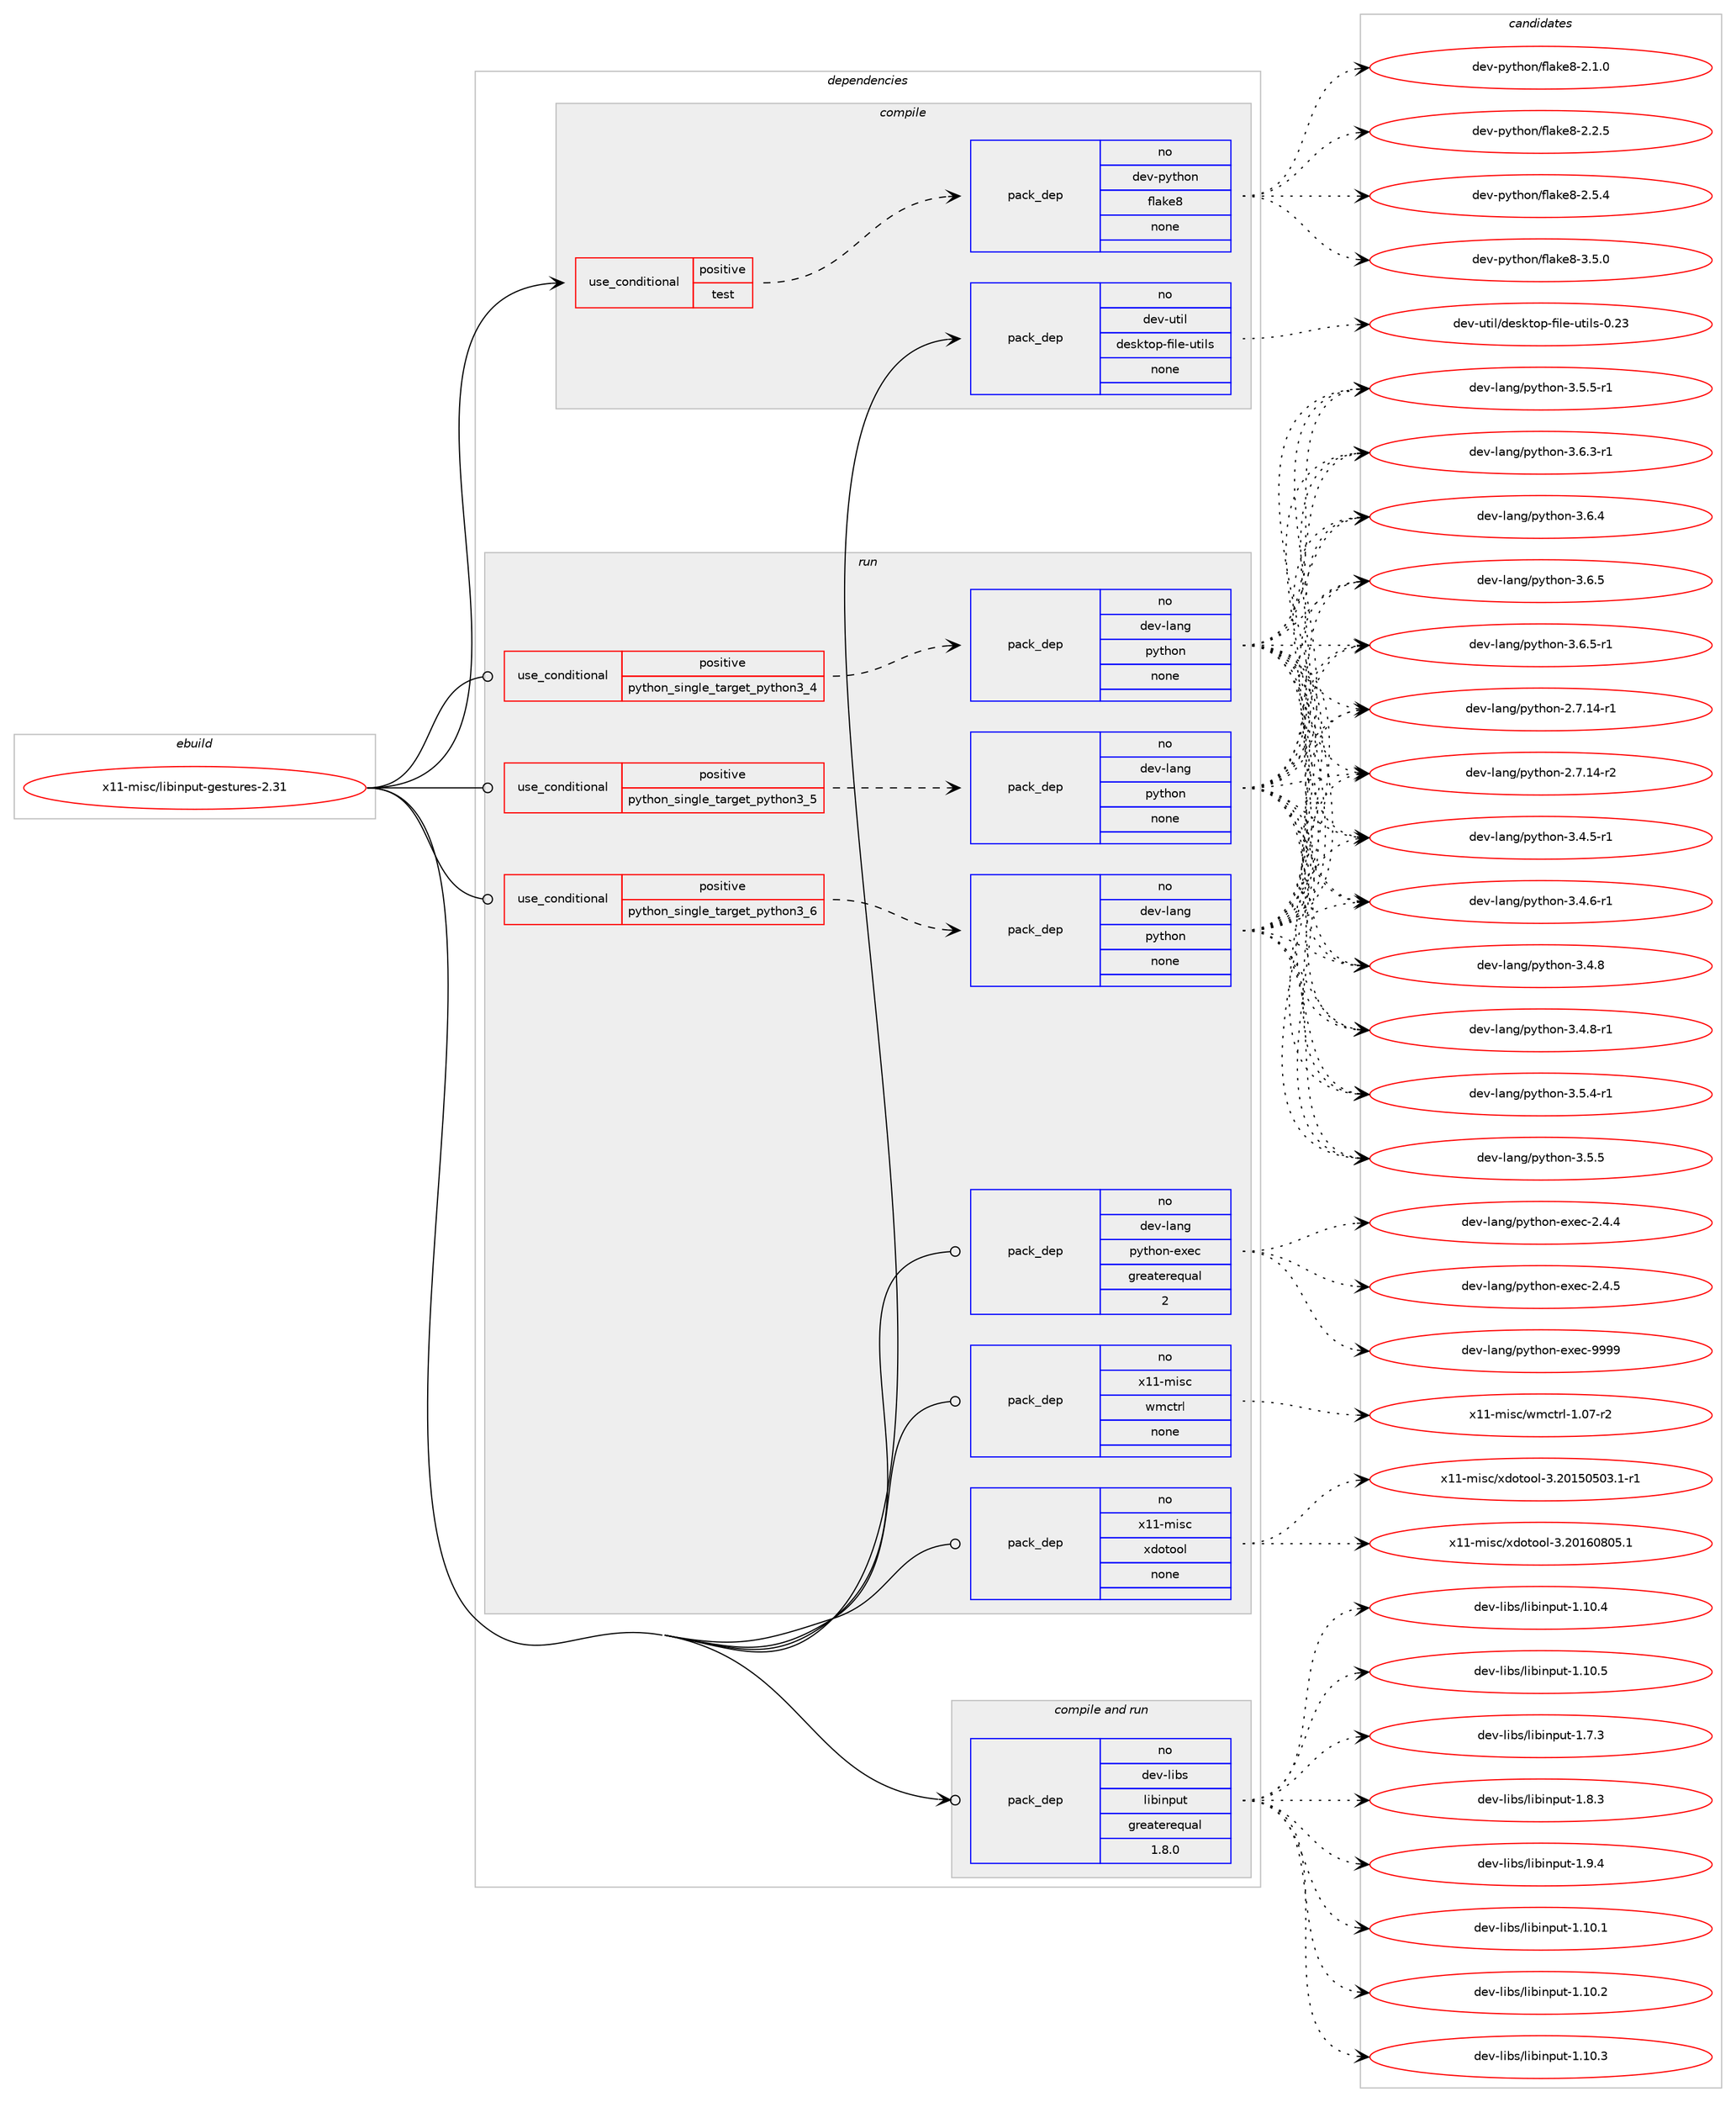 digraph prolog {

# *************
# Graph options
# *************

newrank=true;
concentrate=true;
compound=true;
graph [rankdir=LR,fontname=Helvetica,fontsize=10,ranksep=1.5];#, ranksep=2.5, nodesep=0.2];
edge  [arrowhead=vee];
node  [fontname=Helvetica,fontsize=10];

# **********
# The ebuild
# **********

subgraph cluster_leftcol {
color=gray;
rank=same;
label=<<i>ebuild</i>>;
id [label="x11-misc/libinput-gestures-2.31", color=red, width=4, href="../x11-misc/libinput-gestures-2.31.svg"];
}

# ****************
# The dependencies
# ****************

subgraph cluster_midcol {
color=gray;
label=<<i>dependencies</i>>;
subgraph cluster_compile {
fillcolor="#eeeeee";
style=filled;
label=<<i>compile</i>>;
subgraph cond989 {
dependency9433 [label=<<TABLE BORDER="0" CELLBORDER="1" CELLSPACING="0" CELLPADDING="4"><TR><TD ROWSPAN="3" CELLPADDING="10">use_conditional</TD></TR><TR><TD>positive</TD></TR><TR><TD>test</TD></TR></TABLE>>, shape=none, color=red];
subgraph pack8310 {
dependency9434 [label=<<TABLE BORDER="0" CELLBORDER="1" CELLSPACING="0" CELLPADDING="4" WIDTH="220"><TR><TD ROWSPAN="6" CELLPADDING="30">pack_dep</TD></TR><TR><TD WIDTH="110">no</TD></TR><TR><TD>dev-python</TD></TR><TR><TD>flake8</TD></TR><TR><TD>none</TD></TR><TR><TD></TD></TR></TABLE>>, shape=none, color=blue];
}
dependency9433:e -> dependency9434:w [weight=20,style="dashed",arrowhead="vee"];
}
id:e -> dependency9433:w [weight=20,style="solid",arrowhead="vee"];
subgraph pack8311 {
dependency9435 [label=<<TABLE BORDER="0" CELLBORDER="1" CELLSPACING="0" CELLPADDING="4" WIDTH="220"><TR><TD ROWSPAN="6" CELLPADDING="30">pack_dep</TD></TR><TR><TD WIDTH="110">no</TD></TR><TR><TD>dev-util</TD></TR><TR><TD>desktop-file-utils</TD></TR><TR><TD>none</TD></TR><TR><TD></TD></TR></TABLE>>, shape=none, color=blue];
}
id:e -> dependency9435:w [weight=20,style="solid",arrowhead="vee"];
}
subgraph cluster_compileandrun {
fillcolor="#eeeeee";
style=filled;
label=<<i>compile and run</i>>;
subgraph pack8312 {
dependency9436 [label=<<TABLE BORDER="0" CELLBORDER="1" CELLSPACING="0" CELLPADDING="4" WIDTH="220"><TR><TD ROWSPAN="6" CELLPADDING="30">pack_dep</TD></TR><TR><TD WIDTH="110">no</TD></TR><TR><TD>dev-libs</TD></TR><TR><TD>libinput</TD></TR><TR><TD>greaterequal</TD></TR><TR><TD>1.8.0</TD></TR></TABLE>>, shape=none, color=blue];
}
id:e -> dependency9436:w [weight=20,style="solid",arrowhead="odotvee"];
}
subgraph cluster_run {
fillcolor="#eeeeee";
style=filled;
label=<<i>run</i>>;
subgraph cond990 {
dependency9437 [label=<<TABLE BORDER="0" CELLBORDER="1" CELLSPACING="0" CELLPADDING="4"><TR><TD ROWSPAN="3" CELLPADDING="10">use_conditional</TD></TR><TR><TD>positive</TD></TR><TR><TD>python_single_target_python3_4</TD></TR></TABLE>>, shape=none, color=red];
subgraph pack8313 {
dependency9438 [label=<<TABLE BORDER="0" CELLBORDER="1" CELLSPACING="0" CELLPADDING="4" WIDTH="220"><TR><TD ROWSPAN="6" CELLPADDING="30">pack_dep</TD></TR><TR><TD WIDTH="110">no</TD></TR><TR><TD>dev-lang</TD></TR><TR><TD>python</TD></TR><TR><TD>none</TD></TR><TR><TD></TD></TR></TABLE>>, shape=none, color=blue];
}
dependency9437:e -> dependency9438:w [weight=20,style="dashed",arrowhead="vee"];
}
id:e -> dependency9437:w [weight=20,style="solid",arrowhead="odot"];
subgraph cond991 {
dependency9439 [label=<<TABLE BORDER="0" CELLBORDER="1" CELLSPACING="0" CELLPADDING="4"><TR><TD ROWSPAN="3" CELLPADDING="10">use_conditional</TD></TR><TR><TD>positive</TD></TR><TR><TD>python_single_target_python3_5</TD></TR></TABLE>>, shape=none, color=red];
subgraph pack8314 {
dependency9440 [label=<<TABLE BORDER="0" CELLBORDER="1" CELLSPACING="0" CELLPADDING="4" WIDTH="220"><TR><TD ROWSPAN="6" CELLPADDING="30">pack_dep</TD></TR><TR><TD WIDTH="110">no</TD></TR><TR><TD>dev-lang</TD></TR><TR><TD>python</TD></TR><TR><TD>none</TD></TR><TR><TD></TD></TR></TABLE>>, shape=none, color=blue];
}
dependency9439:e -> dependency9440:w [weight=20,style="dashed",arrowhead="vee"];
}
id:e -> dependency9439:w [weight=20,style="solid",arrowhead="odot"];
subgraph cond992 {
dependency9441 [label=<<TABLE BORDER="0" CELLBORDER="1" CELLSPACING="0" CELLPADDING="4"><TR><TD ROWSPAN="3" CELLPADDING="10">use_conditional</TD></TR><TR><TD>positive</TD></TR><TR><TD>python_single_target_python3_6</TD></TR></TABLE>>, shape=none, color=red];
subgraph pack8315 {
dependency9442 [label=<<TABLE BORDER="0" CELLBORDER="1" CELLSPACING="0" CELLPADDING="4" WIDTH="220"><TR><TD ROWSPAN="6" CELLPADDING="30">pack_dep</TD></TR><TR><TD WIDTH="110">no</TD></TR><TR><TD>dev-lang</TD></TR><TR><TD>python</TD></TR><TR><TD>none</TD></TR><TR><TD></TD></TR></TABLE>>, shape=none, color=blue];
}
dependency9441:e -> dependency9442:w [weight=20,style="dashed",arrowhead="vee"];
}
id:e -> dependency9441:w [weight=20,style="solid",arrowhead="odot"];
subgraph pack8316 {
dependency9443 [label=<<TABLE BORDER="0" CELLBORDER="1" CELLSPACING="0" CELLPADDING="4" WIDTH="220"><TR><TD ROWSPAN="6" CELLPADDING="30">pack_dep</TD></TR><TR><TD WIDTH="110">no</TD></TR><TR><TD>dev-lang</TD></TR><TR><TD>python-exec</TD></TR><TR><TD>greaterequal</TD></TR><TR><TD>2</TD></TR></TABLE>>, shape=none, color=blue];
}
id:e -> dependency9443:w [weight=20,style="solid",arrowhead="odot"];
subgraph pack8317 {
dependency9444 [label=<<TABLE BORDER="0" CELLBORDER="1" CELLSPACING="0" CELLPADDING="4" WIDTH="220"><TR><TD ROWSPAN="6" CELLPADDING="30">pack_dep</TD></TR><TR><TD WIDTH="110">no</TD></TR><TR><TD>x11-misc</TD></TR><TR><TD>wmctrl</TD></TR><TR><TD>none</TD></TR><TR><TD></TD></TR></TABLE>>, shape=none, color=blue];
}
id:e -> dependency9444:w [weight=20,style="solid",arrowhead="odot"];
subgraph pack8318 {
dependency9445 [label=<<TABLE BORDER="0" CELLBORDER="1" CELLSPACING="0" CELLPADDING="4" WIDTH="220"><TR><TD ROWSPAN="6" CELLPADDING="30">pack_dep</TD></TR><TR><TD WIDTH="110">no</TD></TR><TR><TD>x11-misc</TD></TR><TR><TD>xdotool</TD></TR><TR><TD>none</TD></TR><TR><TD></TD></TR></TABLE>>, shape=none, color=blue];
}
id:e -> dependency9445:w [weight=20,style="solid",arrowhead="odot"];
}
}

# **************
# The candidates
# **************

subgraph cluster_choices {
rank=same;
color=gray;
label=<<i>candidates</i>>;

subgraph choice8310 {
color=black;
nodesep=1;
choice10010111845112121116104111110471021089710710156455046494648 [label="dev-python/flake8-2.1.0", color=red, width=4,href="../dev-python/flake8-2.1.0.svg"];
choice10010111845112121116104111110471021089710710156455046504653 [label="dev-python/flake8-2.2.5", color=red, width=4,href="../dev-python/flake8-2.2.5.svg"];
choice10010111845112121116104111110471021089710710156455046534652 [label="dev-python/flake8-2.5.4", color=red, width=4,href="../dev-python/flake8-2.5.4.svg"];
choice10010111845112121116104111110471021089710710156455146534648 [label="dev-python/flake8-3.5.0", color=red, width=4,href="../dev-python/flake8-3.5.0.svg"];
dependency9434:e -> choice10010111845112121116104111110471021089710710156455046494648:w [style=dotted,weight="100"];
dependency9434:e -> choice10010111845112121116104111110471021089710710156455046504653:w [style=dotted,weight="100"];
dependency9434:e -> choice10010111845112121116104111110471021089710710156455046534652:w [style=dotted,weight="100"];
dependency9434:e -> choice10010111845112121116104111110471021089710710156455146534648:w [style=dotted,weight="100"];
}
subgraph choice8311 {
color=black;
nodesep=1;
choice100101118451171161051084710010111510711611111245102105108101451171161051081154548465051 [label="dev-util/desktop-file-utils-0.23", color=red, width=4,href="../dev-util/desktop-file-utils-0.23.svg"];
dependency9435:e -> choice100101118451171161051084710010111510711611111245102105108101451171161051081154548465051:w [style=dotted,weight="100"];
}
subgraph choice8312 {
color=black;
nodesep=1;
choice1001011184510810598115471081059810511011211711645494649484649 [label="dev-libs/libinput-1.10.1", color=red, width=4,href="../dev-libs/libinput-1.10.1.svg"];
choice1001011184510810598115471081059810511011211711645494649484650 [label="dev-libs/libinput-1.10.2", color=red, width=4,href="../dev-libs/libinput-1.10.2.svg"];
choice1001011184510810598115471081059810511011211711645494649484651 [label="dev-libs/libinput-1.10.3", color=red, width=4,href="../dev-libs/libinput-1.10.3.svg"];
choice1001011184510810598115471081059810511011211711645494649484652 [label="dev-libs/libinput-1.10.4", color=red, width=4,href="../dev-libs/libinput-1.10.4.svg"];
choice1001011184510810598115471081059810511011211711645494649484653 [label="dev-libs/libinput-1.10.5", color=red, width=4,href="../dev-libs/libinput-1.10.5.svg"];
choice10010111845108105981154710810598105110112117116454946554651 [label="dev-libs/libinput-1.7.3", color=red, width=4,href="../dev-libs/libinput-1.7.3.svg"];
choice10010111845108105981154710810598105110112117116454946564651 [label="dev-libs/libinput-1.8.3", color=red, width=4,href="../dev-libs/libinput-1.8.3.svg"];
choice10010111845108105981154710810598105110112117116454946574652 [label="dev-libs/libinput-1.9.4", color=red, width=4,href="../dev-libs/libinput-1.9.4.svg"];
dependency9436:e -> choice1001011184510810598115471081059810511011211711645494649484649:w [style=dotted,weight="100"];
dependency9436:e -> choice1001011184510810598115471081059810511011211711645494649484650:w [style=dotted,weight="100"];
dependency9436:e -> choice1001011184510810598115471081059810511011211711645494649484651:w [style=dotted,weight="100"];
dependency9436:e -> choice1001011184510810598115471081059810511011211711645494649484652:w [style=dotted,weight="100"];
dependency9436:e -> choice1001011184510810598115471081059810511011211711645494649484653:w [style=dotted,weight="100"];
dependency9436:e -> choice10010111845108105981154710810598105110112117116454946554651:w [style=dotted,weight="100"];
dependency9436:e -> choice10010111845108105981154710810598105110112117116454946564651:w [style=dotted,weight="100"];
dependency9436:e -> choice10010111845108105981154710810598105110112117116454946574652:w [style=dotted,weight="100"];
}
subgraph choice8313 {
color=black;
nodesep=1;
choice100101118451089711010347112121116104111110455046554649524511449 [label="dev-lang/python-2.7.14-r1", color=red, width=4,href="../dev-lang/python-2.7.14-r1.svg"];
choice100101118451089711010347112121116104111110455046554649524511450 [label="dev-lang/python-2.7.14-r2", color=red, width=4,href="../dev-lang/python-2.7.14-r2.svg"];
choice1001011184510897110103471121211161041111104551465246534511449 [label="dev-lang/python-3.4.5-r1", color=red, width=4,href="../dev-lang/python-3.4.5-r1.svg"];
choice1001011184510897110103471121211161041111104551465246544511449 [label="dev-lang/python-3.4.6-r1", color=red, width=4,href="../dev-lang/python-3.4.6-r1.svg"];
choice100101118451089711010347112121116104111110455146524656 [label="dev-lang/python-3.4.8", color=red, width=4,href="../dev-lang/python-3.4.8.svg"];
choice1001011184510897110103471121211161041111104551465246564511449 [label="dev-lang/python-3.4.8-r1", color=red, width=4,href="../dev-lang/python-3.4.8-r1.svg"];
choice1001011184510897110103471121211161041111104551465346524511449 [label="dev-lang/python-3.5.4-r1", color=red, width=4,href="../dev-lang/python-3.5.4-r1.svg"];
choice100101118451089711010347112121116104111110455146534653 [label="dev-lang/python-3.5.5", color=red, width=4,href="../dev-lang/python-3.5.5.svg"];
choice1001011184510897110103471121211161041111104551465346534511449 [label="dev-lang/python-3.5.5-r1", color=red, width=4,href="../dev-lang/python-3.5.5-r1.svg"];
choice1001011184510897110103471121211161041111104551465446514511449 [label="dev-lang/python-3.6.3-r1", color=red, width=4,href="../dev-lang/python-3.6.3-r1.svg"];
choice100101118451089711010347112121116104111110455146544652 [label="dev-lang/python-3.6.4", color=red, width=4,href="../dev-lang/python-3.6.4.svg"];
choice100101118451089711010347112121116104111110455146544653 [label="dev-lang/python-3.6.5", color=red, width=4,href="../dev-lang/python-3.6.5.svg"];
choice1001011184510897110103471121211161041111104551465446534511449 [label="dev-lang/python-3.6.5-r1", color=red, width=4,href="../dev-lang/python-3.6.5-r1.svg"];
dependency9438:e -> choice100101118451089711010347112121116104111110455046554649524511449:w [style=dotted,weight="100"];
dependency9438:e -> choice100101118451089711010347112121116104111110455046554649524511450:w [style=dotted,weight="100"];
dependency9438:e -> choice1001011184510897110103471121211161041111104551465246534511449:w [style=dotted,weight="100"];
dependency9438:e -> choice1001011184510897110103471121211161041111104551465246544511449:w [style=dotted,weight="100"];
dependency9438:e -> choice100101118451089711010347112121116104111110455146524656:w [style=dotted,weight="100"];
dependency9438:e -> choice1001011184510897110103471121211161041111104551465246564511449:w [style=dotted,weight="100"];
dependency9438:e -> choice1001011184510897110103471121211161041111104551465346524511449:w [style=dotted,weight="100"];
dependency9438:e -> choice100101118451089711010347112121116104111110455146534653:w [style=dotted,weight="100"];
dependency9438:e -> choice1001011184510897110103471121211161041111104551465346534511449:w [style=dotted,weight="100"];
dependency9438:e -> choice1001011184510897110103471121211161041111104551465446514511449:w [style=dotted,weight="100"];
dependency9438:e -> choice100101118451089711010347112121116104111110455146544652:w [style=dotted,weight="100"];
dependency9438:e -> choice100101118451089711010347112121116104111110455146544653:w [style=dotted,weight="100"];
dependency9438:e -> choice1001011184510897110103471121211161041111104551465446534511449:w [style=dotted,weight="100"];
}
subgraph choice8314 {
color=black;
nodesep=1;
choice100101118451089711010347112121116104111110455046554649524511449 [label="dev-lang/python-2.7.14-r1", color=red, width=4,href="../dev-lang/python-2.7.14-r1.svg"];
choice100101118451089711010347112121116104111110455046554649524511450 [label="dev-lang/python-2.7.14-r2", color=red, width=4,href="../dev-lang/python-2.7.14-r2.svg"];
choice1001011184510897110103471121211161041111104551465246534511449 [label="dev-lang/python-3.4.5-r1", color=red, width=4,href="../dev-lang/python-3.4.5-r1.svg"];
choice1001011184510897110103471121211161041111104551465246544511449 [label="dev-lang/python-3.4.6-r1", color=red, width=4,href="../dev-lang/python-3.4.6-r1.svg"];
choice100101118451089711010347112121116104111110455146524656 [label="dev-lang/python-3.4.8", color=red, width=4,href="../dev-lang/python-3.4.8.svg"];
choice1001011184510897110103471121211161041111104551465246564511449 [label="dev-lang/python-3.4.8-r1", color=red, width=4,href="../dev-lang/python-3.4.8-r1.svg"];
choice1001011184510897110103471121211161041111104551465346524511449 [label="dev-lang/python-3.5.4-r1", color=red, width=4,href="../dev-lang/python-3.5.4-r1.svg"];
choice100101118451089711010347112121116104111110455146534653 [label="dev-lang/python-3.5.5", color=red, width=4,href="../dev-lang/python-3.5.5.svg"];
choice1001011184510897110103471121211161041111104551465346534511449 [label="dev-lang/python-3.5.5-r1", color=red, width=4,href="../dev-lang/python-3.5.5-r1.svg"];
choice1001011184510897110103471121211161041111104551465446514511449 [label="dev-lang/python-3.6.3-r1", color=red, width=4,href="../dev-lang/python-3.6.3-r1.svg"];
choice100101118451089711010347112121116104111110455146544652 [label="dev-lang/python-3.6.4", color=red, width=4,href="../dev-lang/python-3.6.4.svg"];
choice100101118451089711010347112121116104111110455146544653 [label="dev-lang/python-3.6.5", color=red, width=4,href="../dev-lang/python-3.6.5.svg"];
choice1001011184510897110103471121211161041111104551465446534511449 [label="dev-lang/python-3.6.5-r1", color=red, width=4,href="../dev-lang/python-3.6.5-r1.svg"];
dependency9440:e -> choice100101118451089711010347112121116104111110455046554649524511449:w [style=dotted,weight="100"];
dependency9440:e -> choice100101118451089711010347112121116104111110455046554649524511450:w [style=dotted,weight="100"];
dependency9440:e -> choice1001011184510897110103471121211161041111104551465246534511449:w [style=dotted,weight="100"];
dependency9440:e -> choice1001011184510897110103471121211161041111104551465246544511449:w [style=dotted,weight="100"];
dependency9440:e -> choice100101118451089711010347112121116104111110455146524656:w [style=dotted,weight="100"];
dependency9440:e -> choice1001011184510897110103471121211161041111104551465246564511449:w [style=dotted,weight="100"];
dependency9440:e -> choice1001011184510897110103471121211161041111104551465346524511449:w [style=dotted,weight="100"];
dependency9440:e -> choice100101118451089711010347112121116104111110455146534653:w [style=dotted,weight="100"];
dependency9440:e -> choice1001011184510897110103471121211161041111104551465346534511449:w [style=dotted,weight="100"];
dependency9440:e -> choice1001011184510897110103471121211161041111104551465446514511449:w [style=dotted,weight="100"];
dependency9440:e -> choice100101118451089711010347112121116104111110455146544652:w [style=dotted,weight="100"];
dependency9440:e -> choice100101118451089711010347112121116104111110455146544653:w [style=dotted,weight="100"];
dependency9440:e -> choice1001011184510897110103471121211161041111104551465446534511449:w [style=dotted,weight="100"];
}
subgraph choice8315 {
color=black;
nodesep=1;
choice100101118451089711010347112121116104111110455046554649524511449 [label="dev-lang/python-2.7.14-r1", color=red, width=4,href="../dev-lang/python-2.7.14-r1.svg"];
choice100101118451089711010347112121116104111110455046554649524511450 [label="dev-lang/python-2.7.14-r2", color=red, width=4,href="../dev-lang/python-2.7.14-r2.svg"];
choice1001011184510897110103471121211161041111104551465246534511449 [label="dev-lang/python-3.4.5-r1", color=red, width=4,href="../dev-lang/python-3.4.5-r1.svg"];
choice1001011184510897110103471121211161041111104551465246544511449 [label="dev-lang/python-3.4.6-r1", color=red, width=4,href="../dev-lang/python-3.4.6-r1.svg"];
choice100101118451089711010347112121116104111110455146524656 [label="dev-lang/python-3.4.8", color=red, width=4,href="../dev-lang/python-3.4.8.svg"];
choice1001011184510897110103471121211161041111104551465246564511449 [label="dev-lang/python-3.4.8-r1", color=red, width=4,href="../dev-lang/python-3.4.8-r1.svg"];
choice1001011184510897110103471121211161041111104551465346524511449 [label="dev-lang/python-3.5.4-r1", color=red, width=4,href="../dev-lang/python-3.5.4-r1.svg"];
choice100101118451089711010347112121116104111110455146534653 [label="dev-lang/python-3.5.5", color=red, width=4,href="../dev-lang/python-3.5.5.svg"];
choice1001011184510897110103471121211161041111104551465346534511449 [label="dev-lang/python-3.5.5-r1", color=red, width=4,href="../dev-lang/python-3.5.5-r1.svg"];
choice1001011184510897110103471121211161041111104551465446514511449 [label="dev-lang/python-3.6.3-r1", color=red, width=4,href="../dev-lang/python-3.6.3-r1.svg"];
choice100101118451089711010347112121116104111110455146544652 [label="dev-lang/python-3.6.4", color=red, width=4,href="../dev-lang/python-3.6.4.svg"];
choice100101118451089711010347112121116104111110455146544653 [label="dev-lang/python-3.6.5", color=red, width=4,href="../dev-lang/python-3.6.5.svg"];
choice1001011184510897110103471121211161041111104551465446534511449 [label="dev-lang/python-3.6.5-r1", color=red, width=4,href="../dev-lang/python-3.6.5-r1.svg"];
dependency9442:e -> choice100101118451089711010347112121116104111110455046554649524511449:w [style=dotted,weight="100"];
dependency9442:e -> choice100101118451089711010347112121116104111110455046554649524511450:w [style=dotted,weight="100"];
dependency9442:e -> choice1001011184510897110103471121211161041111104551465246534511449:w [style=dotted,weight="100"];
dependency9442:e -> choice1001011184510897110103471121211161041111104551465246544511449:w [style=dotted,weight="100"];
dependency9442:e -> choice100101118451089711010347112121116104111110455146524656:w [style=dotted,weight="100"];
dependency9442:e -> choice1001011184510897110103471121211161041111104551465246564511449:w [style=dotted,weight="100"];
dependency9442:e -> choice1001011184510897110103471121211161041111104551465346524511449:w [style=dotted,weight="100"];
dependency9442:e -> choice100101118451089711010347112121116104111110455146534653:w [style=dotted,weight="100"];
dependency9442:e -> choice1001011184510897110103471121211161041111104551465346534511449:w [style=dotted,weight="100"];
dependency9442:e -> choice1001011184510897110103471121211161041111104551465446514511449:w [style=dotted,weight="100"];
dependency9442:e -> choice100101118451089711010347112121116104111110455146544652:w [style=dotted,weight="100"];
dependency9442:e -> choice100101118451089711010347112121116104111110455146544653:w [style=dotted,weight="100"];
dependency9442:e -> choice1001011184510897110103471121211161041111104551465446534511449:w [style=dotted,weight="100"];
}
subgraph choice8316 {
color=black;
nodesep=1;
choice1001011184510897110103471121211161041111104510112010199455046524652 [label="dev-lang/python-exec-2.4.4", color=red, width=4,href="../dev-lang/python-exec-2.4.4.svg"];
choice1001011184510897110103471121211161041111104510112010199455046524653 [label="dev-lang/python-exec-2.4.5", color=red, width=4,href="../dev-lang/python-exec-2.4.5.svg"];
choice10010111845108971101034711212111610411111045101120101994557575757 [label="dev-lang/python-exec-9999", color=red, width=4,href="../dev-lang/python-exec-9999.svg"];
dependency9443:e -> choice1001011184510897110103471121211161041111104510112010199455046524652:w [style=dotted,weight="100"];
dependency9443:e -> choice1001011184510897110103471121211161041111104510112010199455046524653:w [style=dotted,weight="100"];
dependency9443:e -> choice10010111845108971101034711212111610411111045101120101994557575757:w [style=dotted,weight="100"];
}
subgraph choice8317 {
color=black;
nodesep=1;
choice12049494510910511599471191099911611410845494648554511450 [label="x11-misc/wmctrl-1.07-r2", color=red, width=4,href="../x11-misc/wmctrl-1.07-r2.svg"];
dependency9444:e -> choice12049494510910511599471191099911611410845494648554511450:w [style=dotted,weight="100"];
}
subgraph choice8318 {
color=black;
nodesep=1;
choice1204949451091051159947120100111116111111108455146504849534853485146494511449 [label="x11-misc/xdotool-3.20150503.1-r1", color=red, width=4,href="../x11-misc/xdotool-3.20150503.1-r1.svg"];
choice120494945109105115994712010011111611111110845514650484954485648534649 [label="x11-misc/xdotool-3.20160805.1", color=red, width=4,href="../x11-misc/xdotool-3.20160805.1.svg"];
dependency9445:e -> choice1204949451091051159947120100111116111111108455146504849534853485146494511449:w [style=dotted,weight="100"];
dependency9445:e -> choice120494945109105115994712010011111611111110845514650484954485648534649:w [style=dotted,weight="100"];
}
}

}
